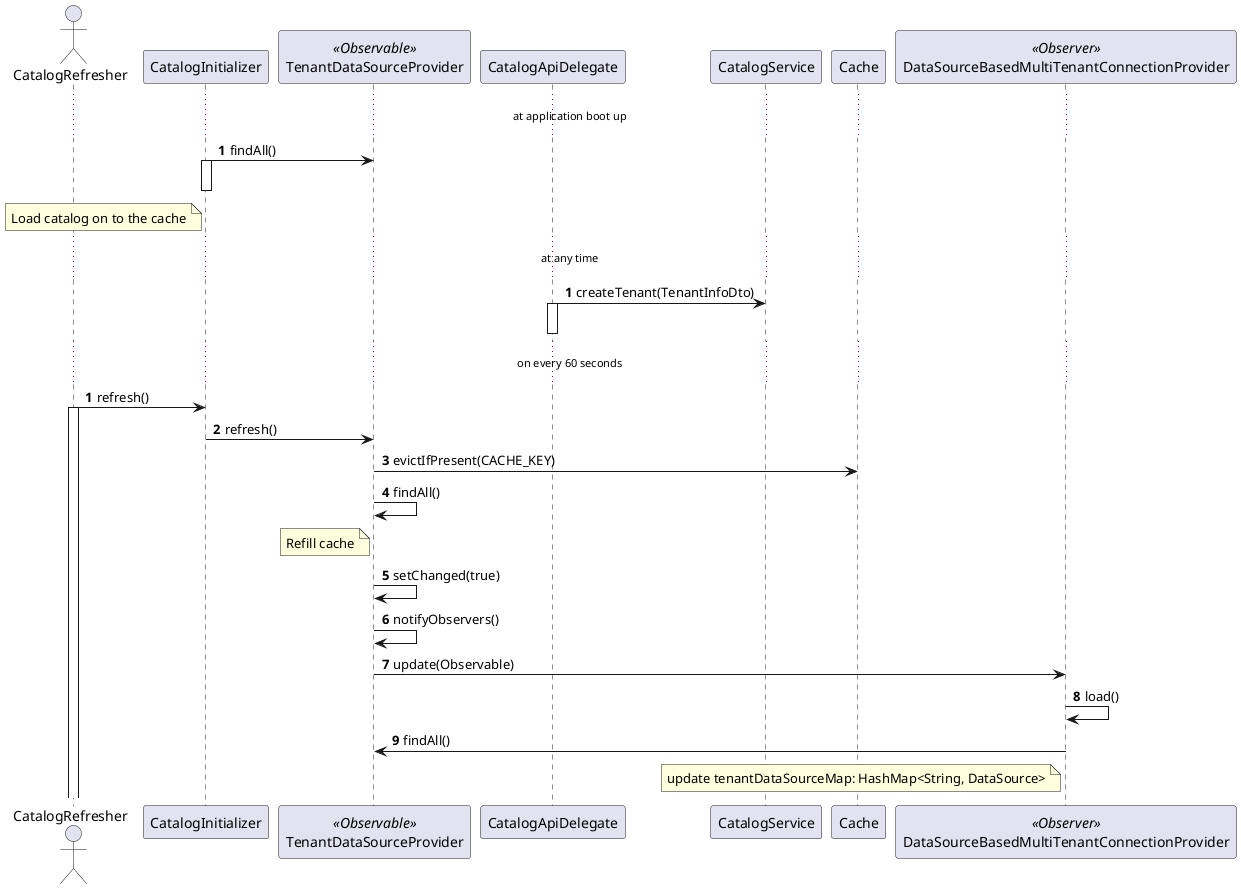@startuml

actor CatalogRefresher
participant CatalogInitializer
participant TenantDataSourceProvider <<Observable>>

participant CatalogApiDelegate
participant CatalogService

participant Cache
participant DataSourceBasedMultiTenantConnectionProvider <<Observer>>

... at application boot up ...

autonumber
CatalogInitializer -> TenantDataSourceProvider: findAll()
activate CatalogInitializer
deactivate CatalogInitializer
note left of CatalogInitializer
  Load catalog on to the cache
end note 


... at any time ...

autonumber
CatalogApiDelegate -> CatalogService: createTenant(TenantInfoDto)
activate CatalogApiDelegate
deactivate CatalogApiDelegate

... on every 60 seconds ...

autonumber
CatalogRefresher -> CatalogInitializer: refresh()
activate CatalogRefresher
  CatalogInitializer -> TenantDataSourceProvider: refresh()
    TenantDataSourceProvider -> Cache: evictIfPresent(CACHE_KEY)
    TenantDataSourceProvider -> TenantDataSourceProvider: findAll()
    note left of TenantDataSourceProvider
      Refill cache
    end note
    TenantDataSourceProvider -> TenantDataSourceProvider: setChanged(true)
    TenantDataSourceProvider -> TenantDataSourceProvider: notifyObservers()
    TenantDataSourceProvider -> DataSourceBasedMultiTenantConnectionProvider: update(Observable)
      DataSourceBasedMultiTenantConnectionProvider -> DataSourceBasedMultiTenantConnectionProvider: load()
      DataSourceBasedMultiTenantConnectionProvider -> TenantDataSourceProvider: findAll()
    note left of DataSourceBasedMultiTenantConnectionProvider
      update tenantDataSourceMap: HashMap<String, DataSource>
    end note

@enduml